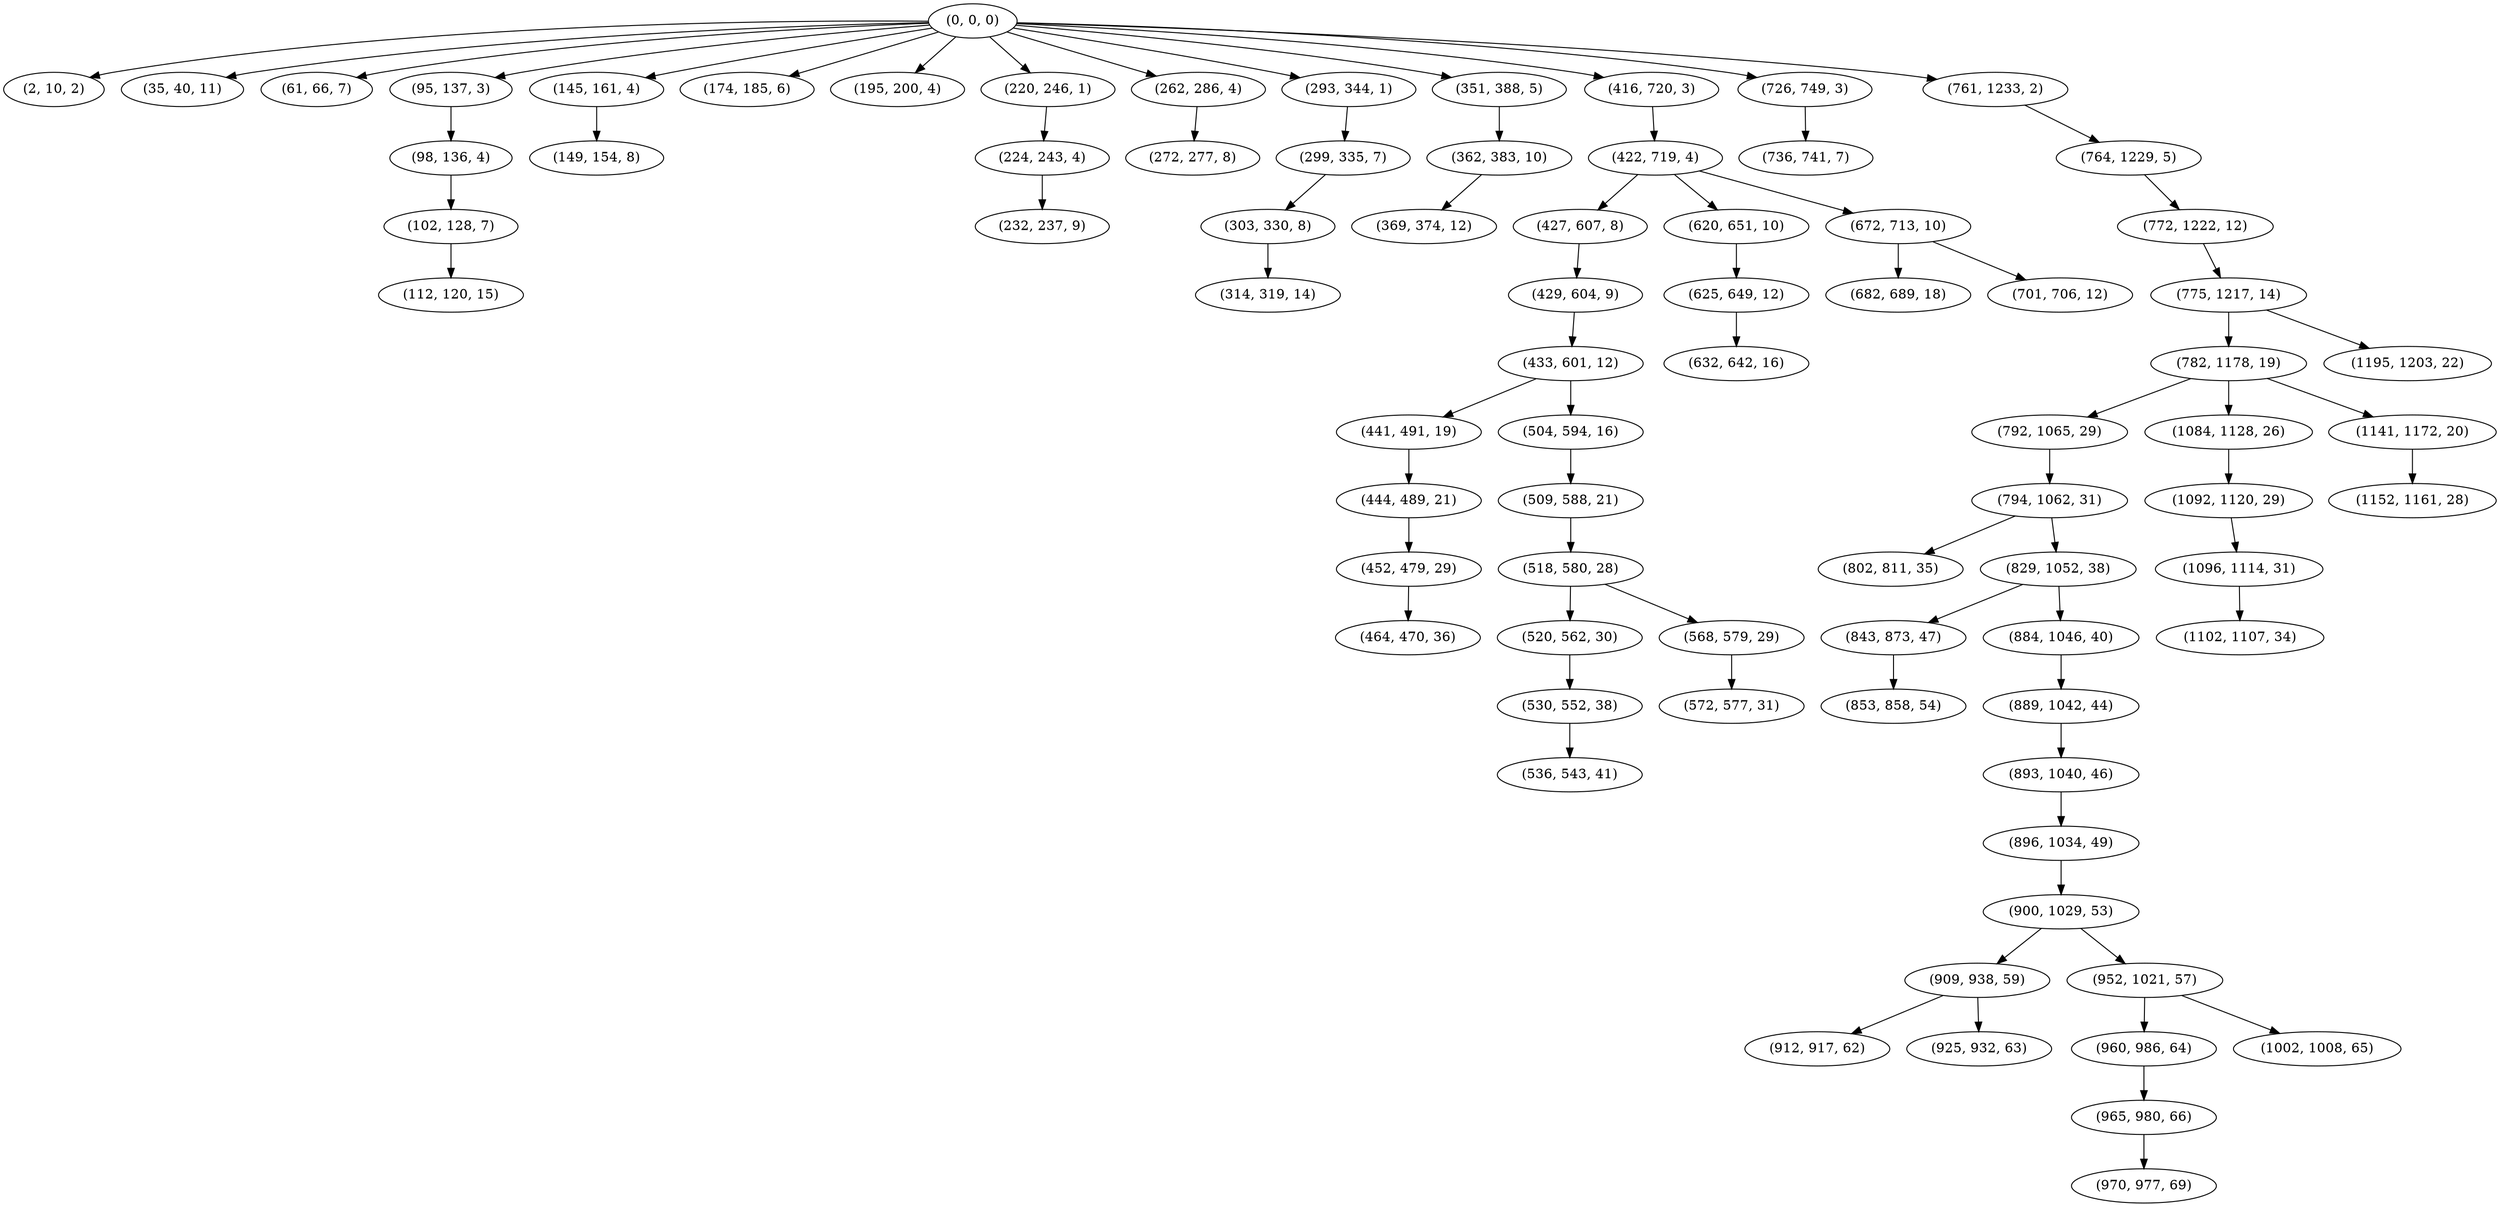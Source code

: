 digraph tree {
    "(0, 0, 0)";
    "(2, 10, 2)";
    "(35, 40, 11)";
    "(61, 66, 7)";
    "(95, 137, 3)";
    "(98, 136, 4)";
    "(102, 128, 7)";
    "(112, 120, 15)";
    "(145, 161, 4)";
    "(149, 154, 8)";
    "(174, 185, 6)";
    "(195, 200, 4)";
    "(220, 246, 1)";
    "(224, 243, 4)";
    "(232, 237, 9)";
    "(262, 286, 4)";
    "(272, 277, 8)";
    "(293, 344, 1)";
    "(299, 335, 7)";
    "(303, 330, 8)";
    "(314, 319, 14)";
    "(351, 388, 5)";
    "(362, 383, 10)";
    "(369, 374, 12)";
    "(416, 720, 3)";
    "(422, 719, 4)";
    "(427, 607, 8)";
    "(429, 604, 9)";
    "(433, 601, 12)";
    "(441, 491, 19)";
    "(444, 489, 21)";
    "(452, 479, 29)";
    "(464, 470, 36)";
    "(504, 594, 16)";
    "(509, 588, 21)";
    "(518, 580, 28)";
    "(520, 562, 30)";
    "(530, 552, 38)";
    "(536, 543, 41)";
    "(568, 579, 29)";
    "(572, 577, 31)";
    "(620, 651, 10)";
    "(625, 649, 12)";
    "(632, 642, 16)";
    "(672, 713, 10)";
    "(682, 689, 18)";
    "(701, 706, 12)";
    "(726, 749, 3)";
    "(736, 741, 7)";
    "(761, 1233, 2)";
    "(764, 1229, 5)";
    "(772, 1222, 12)";
    "(775, 1217, 14)";
    "(782, 1178, 19)";
    "(792, 1065, 29)";
    "(794, 1062, 31)";
    "(802, 811, 35)";
    "(829, 1052, 38)";
    "(843, 873, 47)";
    "(853, 858, 54)";
    "(884, 1046, 40)";
    "(889, 1042, 44)";
    "(893, 1040, 46)";
    "(896, 1034, 49)";
    "(900, 1029, 53)";
    "(909, 938, 59)";
    "(912, 917, 62)";
    "(925, 932, 63)";
    "(952, 1021, 57)";
    "(960, 986, 64)";
    "(965, 980, 66)";
    "(970, 977, 69)";
    "(1002, 1008, 65)";
    "(1084, 1128, 26)";
    "(1092, 1120, 29)";
    "(1096, 1114, 31)";
    "(1102, 1107, 34)";
    "(1141, 1172, 20)";
    "(1152, 1161, 28)";
    "(1195, 1203, 22)";
    "(0, 0, 0)" -> "(2, 10, 2)";
    "(0, 0, 0)" -> "(35, 40, 11)";
    "(0, 0, 0)" -> "(61, 66, 7)";
    "(0, 0, 0)" -> "(95, 137, 3)";
    "(0, 0, 0)" -> "(145, 161, 4)";
    "(0, 0, 0)" -> "(174, 185, 6)";
    "(0, 0, 0)" -> "(195, 200, 4)";
    "(0, 0, 0)" -> "(220, 246, 1)";
    "(0, 0, 0)" -> "(262, 286, 4)";
    "(0, 0, 0)" -> "(293, 344, 1)";
    "(0, 0, 0)" -> "(351, 388, 5)";
    "(0, 0, 0)" -> "(416, 720, 3)";
    "(0, 0, 0)" -> "(726, 749, 3)";
    "(0, 0, 0)" -> "(761, 1233, 2)";
    "(95, 137, 3)" -> "(98, 136, 4)";
    "(98, 136, 4)" -> "(102, 128, 7)";
    "(102, 128, 7)" -> "(112, 120, 15)";
    "(145, 161, 4)" -> "(149, 154, 8)";
    "(220, 246, 1)" -> "(224, 243, 4)";
    "(224, 243, 4)" -> "(232, 237, 9)";
    "(262, 286, 4)" -> "(272, 277, 8)";
    "(293, 344, 1)" -> "(299, 335, 7)";
    "(299, 335, 7)" -> "(303, 330, 8)";
    "(303, 330, 8)" -> "(314, 319, 14)";
    "(351, 388, 5)" -> "(362, 383, 10)";
    "(362, 383, 10)" -> "(369, 374, 12)";
    "(416, 720, 3)" -> "(422, 719, 4)";
    "(422, 719, 4)" -> "(427, 607, 8)";
    "(422, 719, 4)" -> "(620, 651, 10)";
    "(422, 719, 4)" -> "(672, 713, 10)";
    "(427, 607, 8)" -> "(429, 604, 9)";
    "(429, 604, 9)" -> "(433, 601, 12)";
    "(433, 601, 12)" -> "(441, 491, 19)";
    "(433, 601, 12)" -> "(504, 594, 16)";
    "(441, 491, 19)" -> "(444, 489, 21)";
    "(444, 489, 21)" -> "(452, 479, 29)";
    "(452, 479, 29)" -> "(464, 470, 36)";
    "(504, 594, 16)" -> "(509, 588, 21)";
    "(509, 588, 21)" -> "(518, 580, 28)";
    "(518, 580, 28)" -> "(520, 562, 30)";
    "(518, 580, 28)" -> "(568, 579, 29)";
    "(520, 562, 30)" -> "(530, 552, 38)";
    "(530, 552, 38)" -> "(536, 543, 41)";
    "(568, 579, 29)" -> "(572, 577, 31)";
    "(620, 651, 10)" -> "(625, 649, 12)";
    "(625, 649, 12)" -> "(632, 642, 16)";
    "(672, 713, 10)" -> "(682, 689, 18)";
    "(672, 713, 10)" -> "(701, 706, 12)";
    "(726, 749, 3)" -> "(736, 741, 7)";
    "(761, 1233, 2)" -> "(764, 1229, 5)";
    "(764, 1229, 5)" -> "(772, 1222, 12)";
    "(772, 1222, 12)" -> "(775, 1217, 14)";
    "(775, 1217, 14)" -> "(782, 1178, 19)";
    "(775, 1217, 14)" -> "(1195, 1203, 22)";
    "(782, 1178, 19)" -> "(792, 1065, 29)";
    "(782, 1178, 19)" -> "(1084, 1128, 26)";
    "(782, 1178, 19)" -> "(1141, 1172, 20)";
    "(792, 1065, 29)" -> "(794, 1062, 31)";
    "(794, 1062, 31)" -> "(802, 811, 35)";
    "(794, 1062, 31)" -> "(829, 1052, 38)";
    "(829, 1052, 38)" -> "(843, 873, 47)";
    "(829, 1052, 38)" -> "(884, 1046, 40)";
    "(843, 873, 47)" -> "(853, 858, 54)";
    "(884, 1046, 40)" -> "(889, 1042, 44)";
    "(889, 1042, 44)" -> "(893, 1040, 46)";
    "(893, 1040, 46)" -> "(896, 1034, 49)";
    "(896, 1034, 49)" -> "(900, 1029, 53)";
    "(900, 1029, 53)" -> "(909, 938, 59)";
    "(900, 1029, 53)" -> "(952, 1021, 57)";
    "(909, 938, 59)" -> "(912, 917, 62)";
    "(909, 938, 59)" -> "(925, 932, 63)";
    "(952, 1021, 57)" -> "(960, 986, 64)";
    "(952, 1021, 57)" -> "(1002, 1008, 65)";
    "(960, 986, 64)" -> "(965, 980, 66)";
    "(965, 980, 66)" -> "(970, 977, 69)";
    "(1084, 1128, 26)" -> "(1092, 1120, 29)";
    "(1092, 1120, 29)" -> "(1096, 1114, 31)";
    "(1096, 1114, 31)" -> "(1102, 1107, 34)";
    "(1141, 1172, 20)" -> "(1152, 1161, 28)";
}
